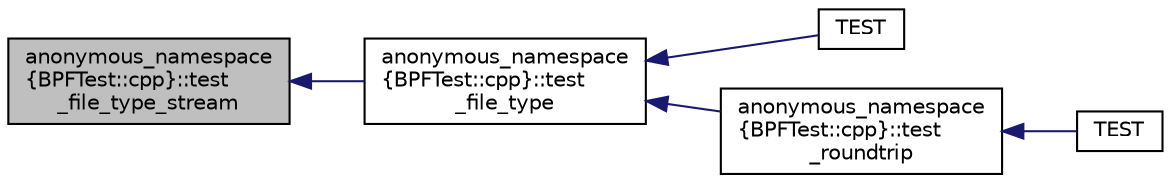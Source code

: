 digraph "anonymous_namespace{BPFTest::cpp}::test_file_type_stream"
{
  edge [fontname="Helvetica",fontsize="10",labelfontname="Helvetica",labelfontsize="10"];
  node [fontname="Helvetica",fontsize="10",shape=record];
  rankdir="LR";
  Node1 [label="anonymous_namespace\l\{BPFTest::cpp\}::test\l_file_type_stream",height=0.2,width=0.4,color="black", fillcolor="grey75", style="filled", fontcolor="black"];
  Node1 -> Node2 [dir="back",color="midnightblue",fontsize="10",style="solid",fontname="Helvetica"];
  Node2 [label="anonymous_namespace\l\{BPFTest::cpp\}::test\l_file_type",height=0.2,width=0.4,color="black", fillcolor="white", style="filled",URL="$namespaceanonymous__namespace_02BPFTest_8cpp_03.html#aeaa0eed4469c4f37361a81341baa0445"];
  Node2 -> Node3 [dir="back",color="midnightblue",fontsize="10",style="solid",fontname="Helvetica"];
  Node3 [label="TEST",height=0.2,width=0.4,color="black", fillcolor="white", style="filled",URL="$BPFTest_8cpp.html#a316439de90d003d7af9f4c65e7f83eaf"];
  Node2 -> Node4 [dir="back",color="midnightblue",fontsize="10",style="solid",fontname="Helvetica"];
  Node4 [label="anonymous_namespace\l\{BPFTest::cpp\}::test\l_roundtrip",height=0.2,width=0.4,color="black", fillcolor="white", style="filled",URL="$namespaceanonymous__namespace_02BPFTest_8cpp_03.html#a55eec1c3e76a6cdaa20e260fb6c03fe9"];
  Node4 -> Node5 [dir="back",color="midnightblue",fontsize="10",style="solid",fontname="Helvetica"];
  Node5 [label="TEST",height=0.2,width=0.4,color="black", fillcolor="white", style="filled",URL="$BPFTest_8cpp.html#a5777b17812d27f48ef7bb223b9e0d4ba"];
}
